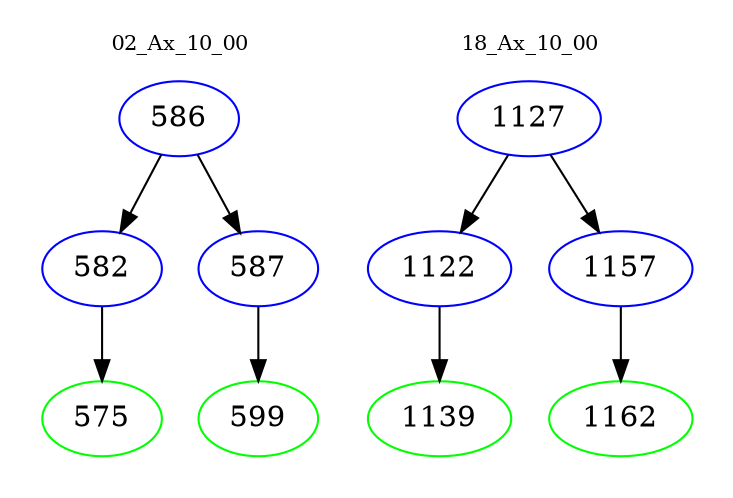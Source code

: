 digraph{
subgraph cluster_0 {
color = white
label = "02_Ax_10_00";
fontsize=10;
T0_586 [label="586", color="blue"]
T0_586 -> T0_582 [color="black"]
T0_582 [label="582", color="blue"]
T0_582 -> T0_575 [color="black"]
T0_575 [label="575", color="green"]
T0_586 -> T0_587 [color="black"]
T0_587 [label="587", color="blue"]
T0_587 -> T0_599 [color="black"]
T0_599 [label="599", color="green"]
}
subgraph cluster_1 {
color = white
label = "18_Ax_10_00";
fontsize=10;
T1_1127 [label="1127", color="blue"]
T1_1127 -> T1_1122 [color="black"]
T1_1122 [label="1122", color="blue"]
T1_1122 -> T1_1139 [color="black"]
T1_1139 [label="1139", color="green"]
T1_1127 -> T1_1157 [color="black"]
T1_1157 [label="1157", color="blue"]
T1_1157 -> T1_1162 [color="black"]
T1_1162 [label="1162", color="green"]
}
}
